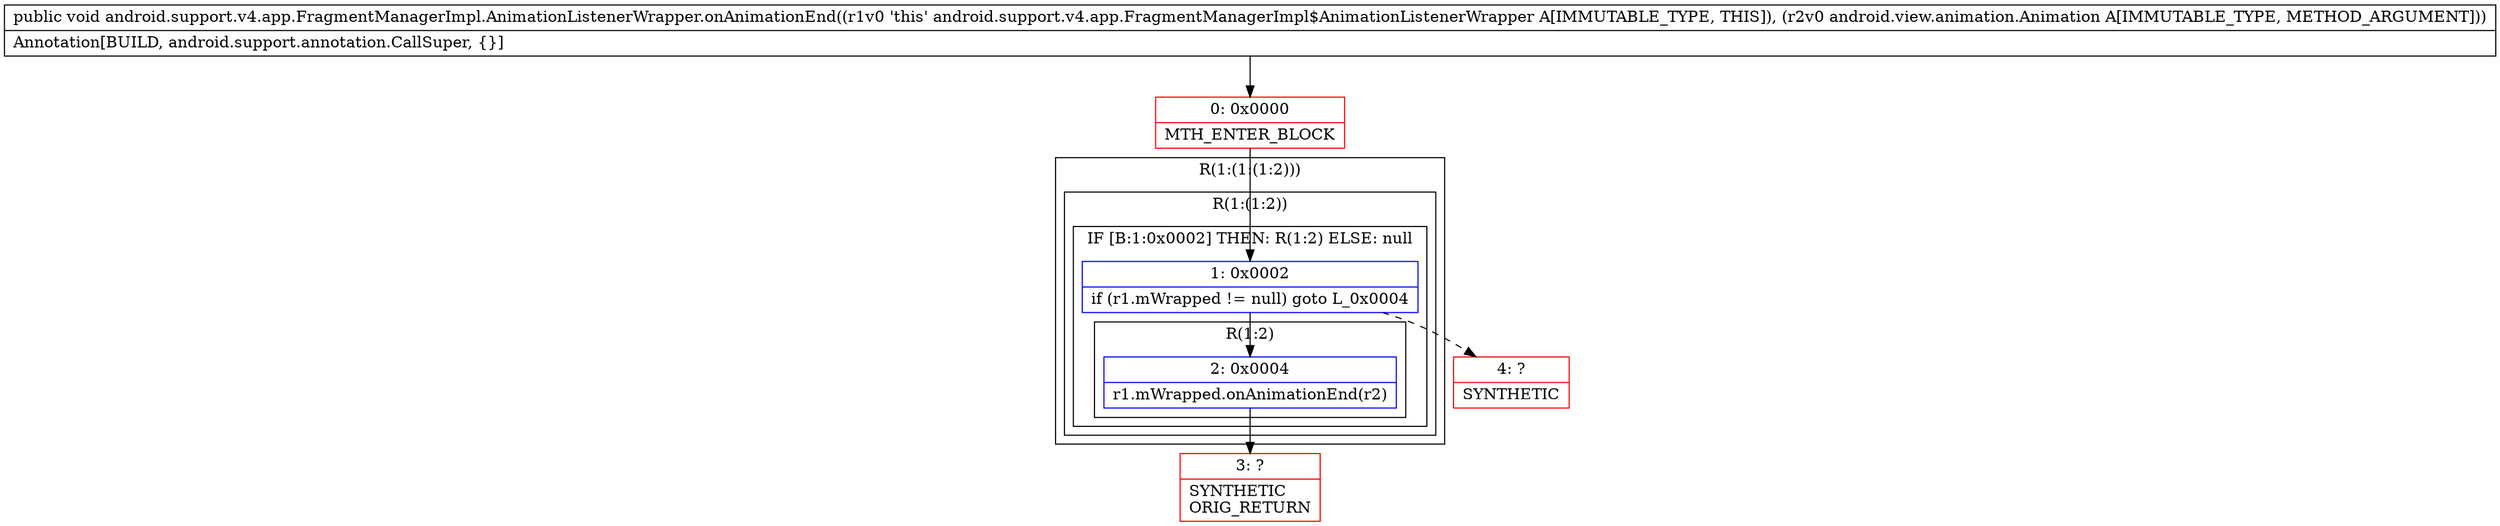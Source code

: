 digraph "CFG forandroid.support.v4.app.FragmentManagerImpl.AnimationListenerWrapper.onAnimationEnd(Landroid\/view\/animation\/Animation;)V" {
subgraph cluster_Region_148308455 {
label = "R(1:(1:(1:2)))";
node [shape=record,color=blue];
subgraph cluster_Region_1663862153 {
label = "R(1:(1:2))";
node [shape=record,color=blue];
subgraph cluster_IfRegion_165758375 {
label = "IF [B:1:0x0002] THEN: R(1:2) ELSE: null";
node [shape=record,color=blue];
Node_1 [shape=record,label="{1\:\ 0x0002|if (r1.mWrapped != null) goto L_0x0004\l}"];
subgraph cluster_Region_1056367327 {
label = "R(1:2)";
node [shape=record,color=blue];
Node_2 [shape=record,label="{2\:\ 0x0004|r1.mWrapped.onAnimationEnd(r2)\l}"];
}
}
}
}
Node_0 [shape=record,color=red,label="{0\:\ 0x0000|MTH_ENTER_BLOCK\l}"];
Node_3 [shape=record,color=red,label="{3\:\ ?|SYNTHETIC\lORIG_RETURN\l}"];
Node_4 [shape=record,color=red,label="{4\:\ ?|SYNTHETIC\l}"];
MethodNode[shape=record,label="{public void android.support.v4.app.FragmentManagerImpl.AnimationListenerWrapper.onAnimationEnd((r1v0 'this' android.support.v4.app.FragmentManagerImpl$AnimationListenerWrapper A[IMMUTABLE_TYPE, THIS]), (r2v0 android.view.animation.Animation A[IMMUTABLE_TYPE, METHOD_ARGUMENT]))  | Annotation[BUILD, android.support.annotation.CallSuper, \{\}]\l}"];
MethodNode -> Node_0;
Node_1 -> Node_2;
Node_1 -> Node_4[style=dashed];
Node_2 -> Node_3;
Node_0 -> Node_1;
}

